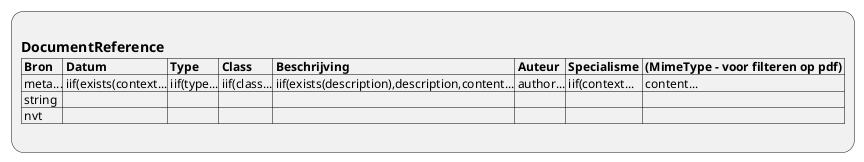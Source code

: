 @startuml ViewDefinition-DocumentReference
:
== DocumentReference
|= Bron |= Datum |= Type |= Class |= Beschrijving |= Auteur |= Specialisme |= (MimeType - voor filteren op pdf) |
| meta...| iif(exists(context...| iif(type...| iif(class...| iif(exists(description),description,content...| author...| iif(context...| content...|
| string |  |  |  |  |  |  |  |
| nvt ||||||||
;
@enduml